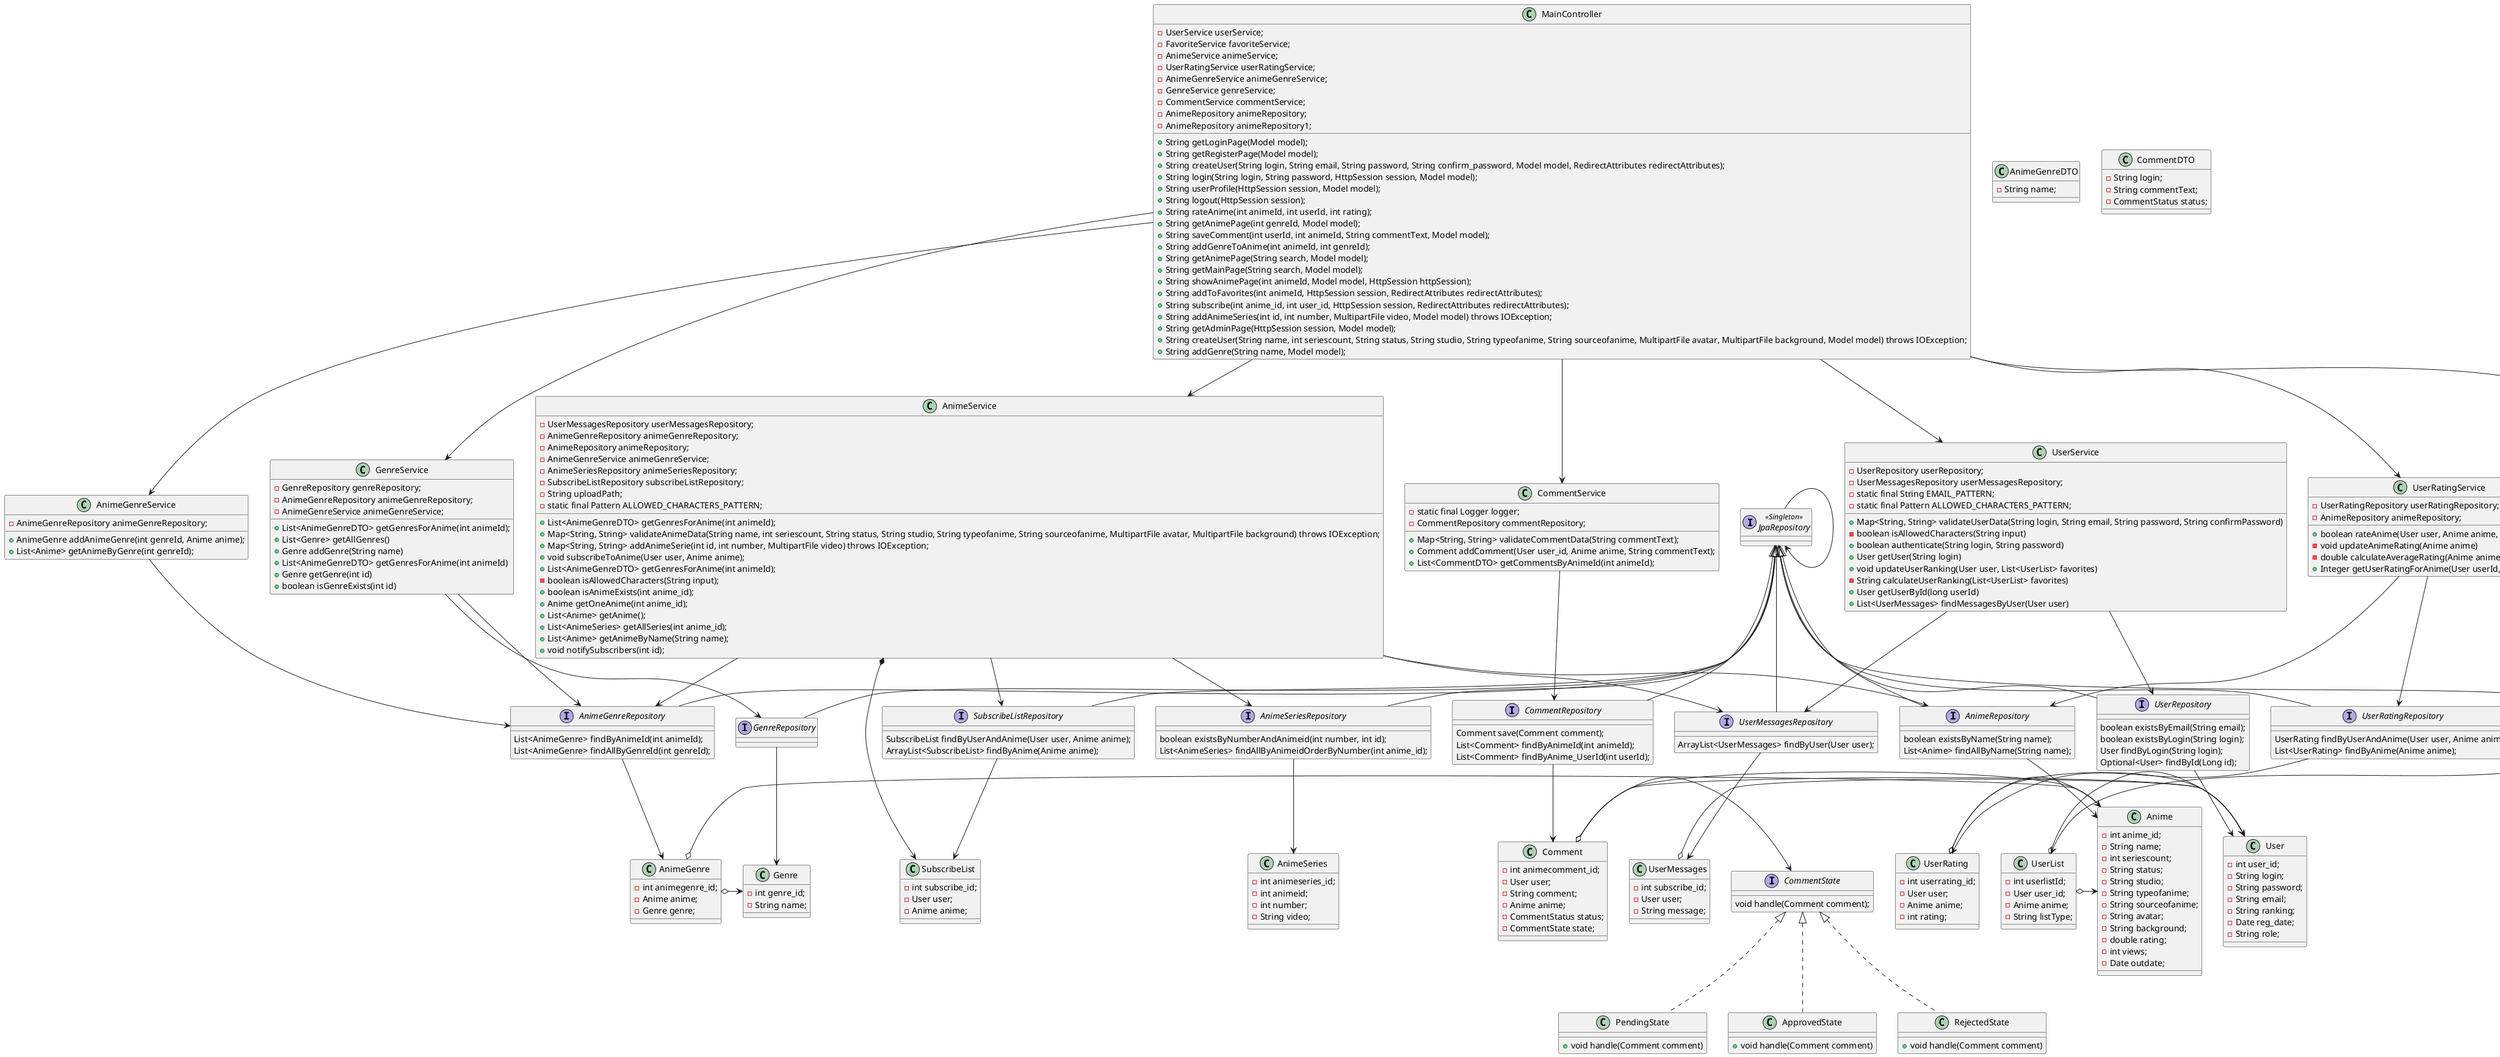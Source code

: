 @startuml
interface JpaRepository <<Singleton>>{
}
interface AnimeGenreRepository extends JpaRepository{
    List<AnimeGenre> findByAnimeId(int animeId);
    List<AnimeGenre> findAllByGenreId(int genreId);
}
interface AnimeRepository extends JpaRepository{
    boolean existsByName(String name);
    List<Anime> findAllByName(String name);
}
interface AnimeSeriesRepository extends JpaRepository{
    boolean existsByNumberAndAnimeid(int number, int id);
    List<AnimeSeries> findAllByAnimeidOrderByNumber(int anime_id);
}
interface CommentRepository extends JpaRepository{
    Comment save(Comment comment);
    List<Comment> findByAnimeId(int animeId);
    List<Comment> findByAnime_UserId(int userId);
}
interface GenreRepository extends JpaRepository{
}
interface SubscribeListRepository extends JpaRepository{
    SubscribeList findByUserAndAnime(User user, Anime anime);
    ArrayList<SubscribeList> findByAnime(Anime anime);
}
interface UserListRepository extends JpaRepository{
    UserList findByUserAndAnime( User user, Anime anime);
    List<UserList> findByUserAndListType( User user, String listType);
}
interface UserMessagesRepository extends JpaRepository{
    ArrayList<UserMessages> findByUser(User user);
}
interface UserRatingRepository extends JpaRepository{
    UserRating findByUserAndAnime(User user, Anime anime);
    List<UserRating> findByAnime(Anime anime);
}
interface UserRepository extends JpaRepository{
    boolean existsByEmail(String email);
    boolean existsByLogin(String login);
    User findByLogin(String login);
    Optional<User> findById(Long id);
}
class MainController {
    -UserService userService;
    -FavoriteService favoriteService;
    -AnimeService animeService;
    -UserRatingService userRatingService;
    -AnimeGenreService animeGenreService;
    -GenreService genreService;
    -CommentService commentService;
    -AnimeRepository animeRepository;
    -AnimeRepository animeRepository1;
    +String getLoginPage(Model model);
    +String getRegisterPage(Model model);
    +String createUser(String login, String email, String password, String confirm_password, Model model, RedirectAttributes redirectAttributes);
    +String login(String login, String password, HttpSession session, Model model);
    +String userProfile(HttpSession session, Model model);
    +String logout(HttpSession session);
    +String rateAnime(int animeId, int userId, int rating);
    +String getAnimePage(int genreId, Model model);
    +String saveComment(int userId, int animeId, String commentText, Model model);
    +String addGenreToAnime(int animeId, int genreId);
    +String getAnimePage(String search, Model model);
    +String getMainPage(String search, Model model);
    +String showAnimePage(int animeId, Model model, HttpSession httpSession);
    +String addToFavorites(int animeId, HttpSession session, RedirectAttributes redirectAttributes);
    +String subscribe(int anime_id, int user_id, HttpSession session, RedirectAttributes redirectAttributes);
    +String addAnimeSeries(int id, int number, MultipartFile video, Model model) throws IOException;
    +String getAdminPage(HttpSession session, Model model);
    +String createUser(String name, int seriescount, String status, String studio, String typeofanime, String sourceofanime, MultipartFile avatar, MultipartFile background, Model model) throws IOException;
    +String addGenre(String name, Model model);
}
class AnimeGenreService {
    -AnimeGenreRepository animeGenreRepository;
    +AnimeGenre addAnimeGenre(int genreId, Anime anime);
    +List<Anime> getAnimeByGenre(int genreId);
}
class AnimeService{
    -UserMessagesRepository userMessagesRepository;
    -AnimeGenreRepository animeGenreRepository;
    -AnimeRepository animeRepository;
    -AnimeGenreService animeGenreService;
    -AnimeSeriesRepository animeSeriesRepository;
    -SubscribeListRepository subscribeListRepository;
    -String uploadPath;
    -static final Pattern ALLOWED_CHARACTERS_PATTERN;
    +List<AnimeGenreDTO> getGenresForAnime(int animeId);
    +Map<String, String> validateAnimeData(String name, int seriescount, String status, String studio, String typeofanime, String sourceofanime, MultipartFile avatar, MultipartFile background) throws IOException;
    +Map<String, String> addAnimeSerie(int id, int number, MultipartFile video) throws IOException;
    +void subscribeToAnime(User user, Anime anime);
    +List<AnimeGenreDTO> getGenresForAnime(int animeId);
    -boolean isAllowedCharacters(String input);
    +boolean isAnimeExists(int anime_id);
    +Anime getOneAnime(int anime_id);
    +List<Anime> getAnime();
    +List<AnimeSeries> getAllSeries(int anime_id);
    +List<Anime> getAnimeByName(String name);
    +void notifySubscribers(int id);
}
class CommentService{
    -static final Logger logger;
    -CommentRepository commentRepository;
    +Map<String, String> validateCommentData(String commentText);
    +Comment addComment(User user_id, Anime anime, String commentText);
    +List<CommentDTO> getCommentsByAnimeId(int animeId);
}
class FavoriteService{
    -UserListRepository userListRepository;
    +void addToFavorites(User user, Anime anime);
    +List<UserList> findFavoritesByUserId(User user_id);
}
class GenreService{
    -GenreRepository genreRepository;
    -AnimeGenreRepository animeGenreRepository;
    -AnimeGenreService animeGenreService;
    +List<AnimeGenreDTO> getGenresForAnime(int animeId);
    +List<Genre> getAllGenres()
    +Genre addGenre(String name)
    +List<AnimeGenreDTO> getGenresForAnime(int animeId)
    +Genre getGenre(int id)
    +boolean isGenreExists(int id)
}
class UserRatingService{
    -UserRatingRepository userRatingRepository;
    -AnimeRepository animeRepository;
    +boolean rateAnime(User user, Anime anime, int rating)
    -void updateAnimeRating(Anime anime)
    -double calculateAverageRating(Anime anime)
    +Integer getUserRatingForAnime(User userId, Anime animeId)
}
class UserService{
    -UserRepository userRepository;
    -UserMessagesRepository userMessagesRepository;
    -static final String EMAIL_PATTERN;
    -static final Pattern ALLOWED_CHARACTERS_PATTERN;
    +Map<String, String> validateUserData(String login, String email, String password, String confirmPassword)
    -boolean isAllowedCharacters(String input)
    +boolean authenticate(String login, String password)
    +User getUser(String login)
    +void updateUserRanking(User user, List<UserList> favorites)
    -String calculateUserRanking(List<UserList> favorites)
    +User getUserById(long userId)
    +List<UserMessages> findMessagesByUser(User user)
}
class Comment {
    -int animecomment_id;
    -User user;
    -String comment;
    -Anime anime;
    -CommentStatus status;
    -CommentState state;
}
interface CommentState {
    void handle(Comment comment);
}
class PendingState implements CommentState {
    +void handle(Comment comment)
}
class ApprovedState implements CommentState {
    +void handle(Comment comment)
}
class RejectedState implements CommentState {
    +void handle(Comment comment)
}
class Anime {
    -int anime_id;
    -String name;
    -int seriescount;
    -String status;
    -String studio;
    -String typeofanime;
    -String sourceofanime;
    -String avatar;
    -String background;
    -double rating;
    -int views;
    -Date outdate;
}
class AnimeGenre {
    -int animegenre_id;
    -Anime anime;
    -Genre genre;
}
class AnimeSeries {
    -int animeseries_id;
    -int animeid;
    -int number;
    -String video;
}
class Genre{
    -int genre_id;
    -String name;
}
class SubscribeList {
    -int subscribe_id;
    -User user;
    -Anime anime;
}
class User {
    -int user_id;
    -String login;
    -String password;
    -String email;
    -String ranking;
    -Date reg_date;
    -String role;
}
class UserList {
    -int userlistId;
    -User user_id;
    -Anime anime;
    -String listType;
}
class UserMessages {
    -int subscribe_id;
    -User user;
    -String message;
}
class UserRating {
    -int userrating_id;
    -User user;
    -Anime anime;
    -int rating;
}
class AnimeGenreDTO {
    -String name;
}
class CommentDTO {
    -String login;
    -String commentText;
    -CommentStatus status;
}
MainController --> AnimeGenreService
MainController --> AnimeService
MainController --> CommentService
MainController --> FavoriteService
MainController --> GenreService
MainController --> UserRatingService
MainController --> UserService
CommentService --> CommentRepository
UserService --> UserRepository
UserService --> UserMessagesRepository
UserRatingService --> UserRatingRepository
UserRatingService --> AnimeRepository
GenreService --> GenreRepository
GenreService --> AnimeGenreRepository
FavoriteService --> UserListRepository
AnimeService *-> SubscribeList
AnimeService --> AnimeRepository
AnimeService --> AnimeSeriesRepository
AnimeService --> SubscribeListRepository
AnimeService --> UserMessagesRepository
AnimeService --> AnimeGenreRepository
AnimeGenreService --> AnimeGenreRepository
JpaRepository --> JpaRepository
AnimeGenreRepository --> AnimeGenre
CommentRepository --> Comment
UserRepository --> User
UserMessagesRepository --> UserMessages
UserRatingRepository --> UserRating
UserListRepository --> UserList
SubscribeListRepository --> SubscribeList
GenreRepository --> Genre
AnimeRepository --> Anime
AnimeSeriesRepository --> AnimeSeries
Comment o-> CommentState
UserRating o-> Anime
UserList o-> Anime
AnimeGenre o-> Anime
AnimeGenre o-> Genre
UserMessages o-> User
UserRating o-> User
UserList o-> User
Comment o-> User
Comment o-> Anime

@enduml